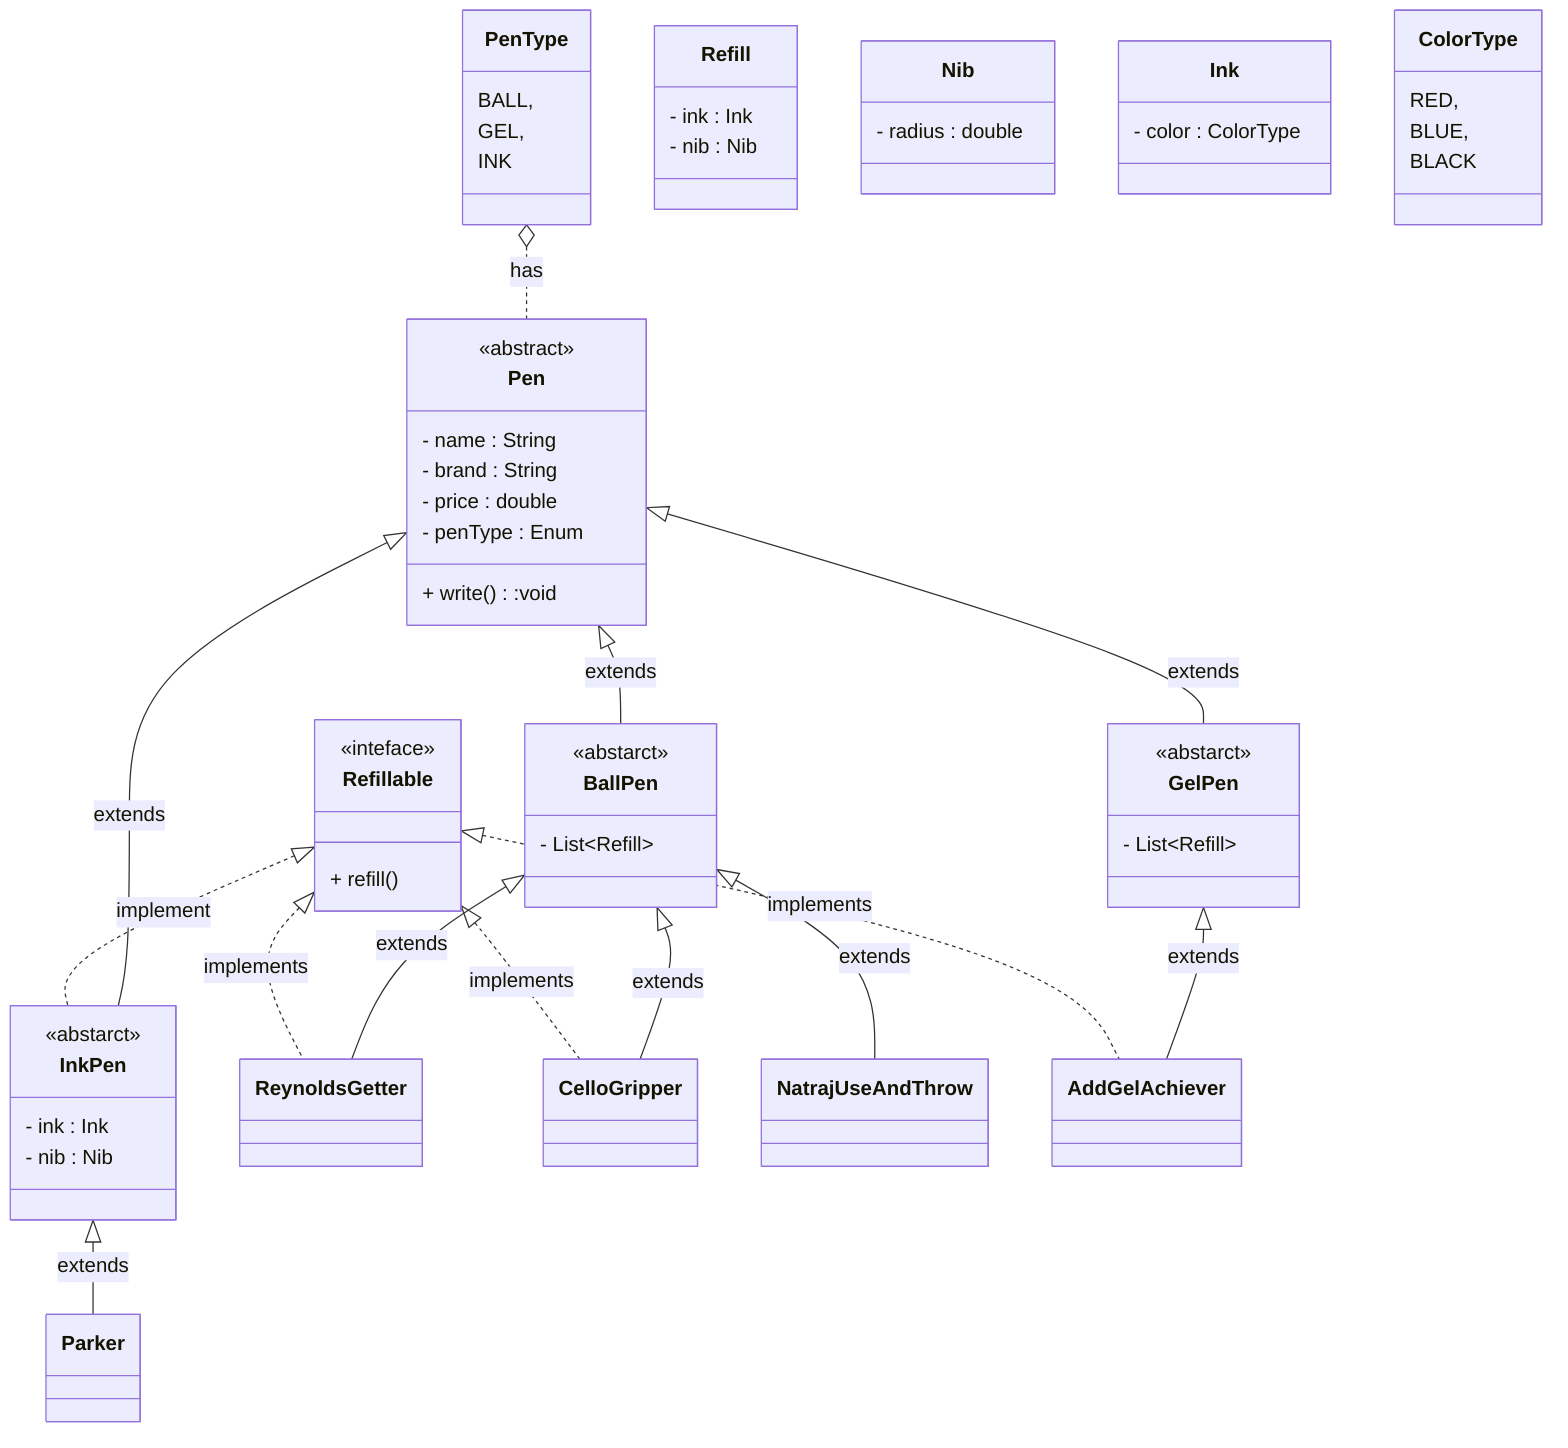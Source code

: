 classDiagram
    class Pen{
        <<abstract>>
        - name : String
        - brand : String
        - price : double
        - penType : Enum

        <<abstract>>
        + write():void
    }

    class PenType{
        BALL,
        GEL,
        INK
    }

    PenType o.. Pen : has

    Pen <|-- BallPen:extends
    class BallPen{
        <<abstarct>>

        - List~Refill~
    }

    Pen <|-- GelPen:extends
    class GelPen{
        <<abstarct>>

        - List~Refill~
    }

    Pen <|-- InkPen:extends
    Refillable <|.. InkPen:implement
    class InkPen{
        <<abstarct>>

        - ink : Ink
        - nib : Nib
    }

    class Refill{
        - ink : Ink
        - nib : Nib
    }

    class Nib{
        - radius : double
    }

    class Ink{
        - color : ColorType
    }

    class ColorType{
        RED,
        BLUE,
        BLACK
    }


    class Refillable{
        <<inteface>>
        + refill()
    }

    BallPen <|-- ReynoldsGetter:extends
    Refillable <|.. ReynoldsGetter:implements
    class ReynoldsGetter{

    }

    BallPen <|-- CelloGripper:extends
    Refillable <|.. CelloGripper:implements
    class CelloGripper{

    }

    BallPen <|-- NatrajUseAndThrow:extends
    class NatrajUseAndThrow{

    }


    GelPen <|-- AddGelAchiever:extends
    Refillable <|.. AddGelAchiever:implements
    class AddGelAchiever{

    }

    InkPen <|-- Parker:extends
    class Parker{

    }